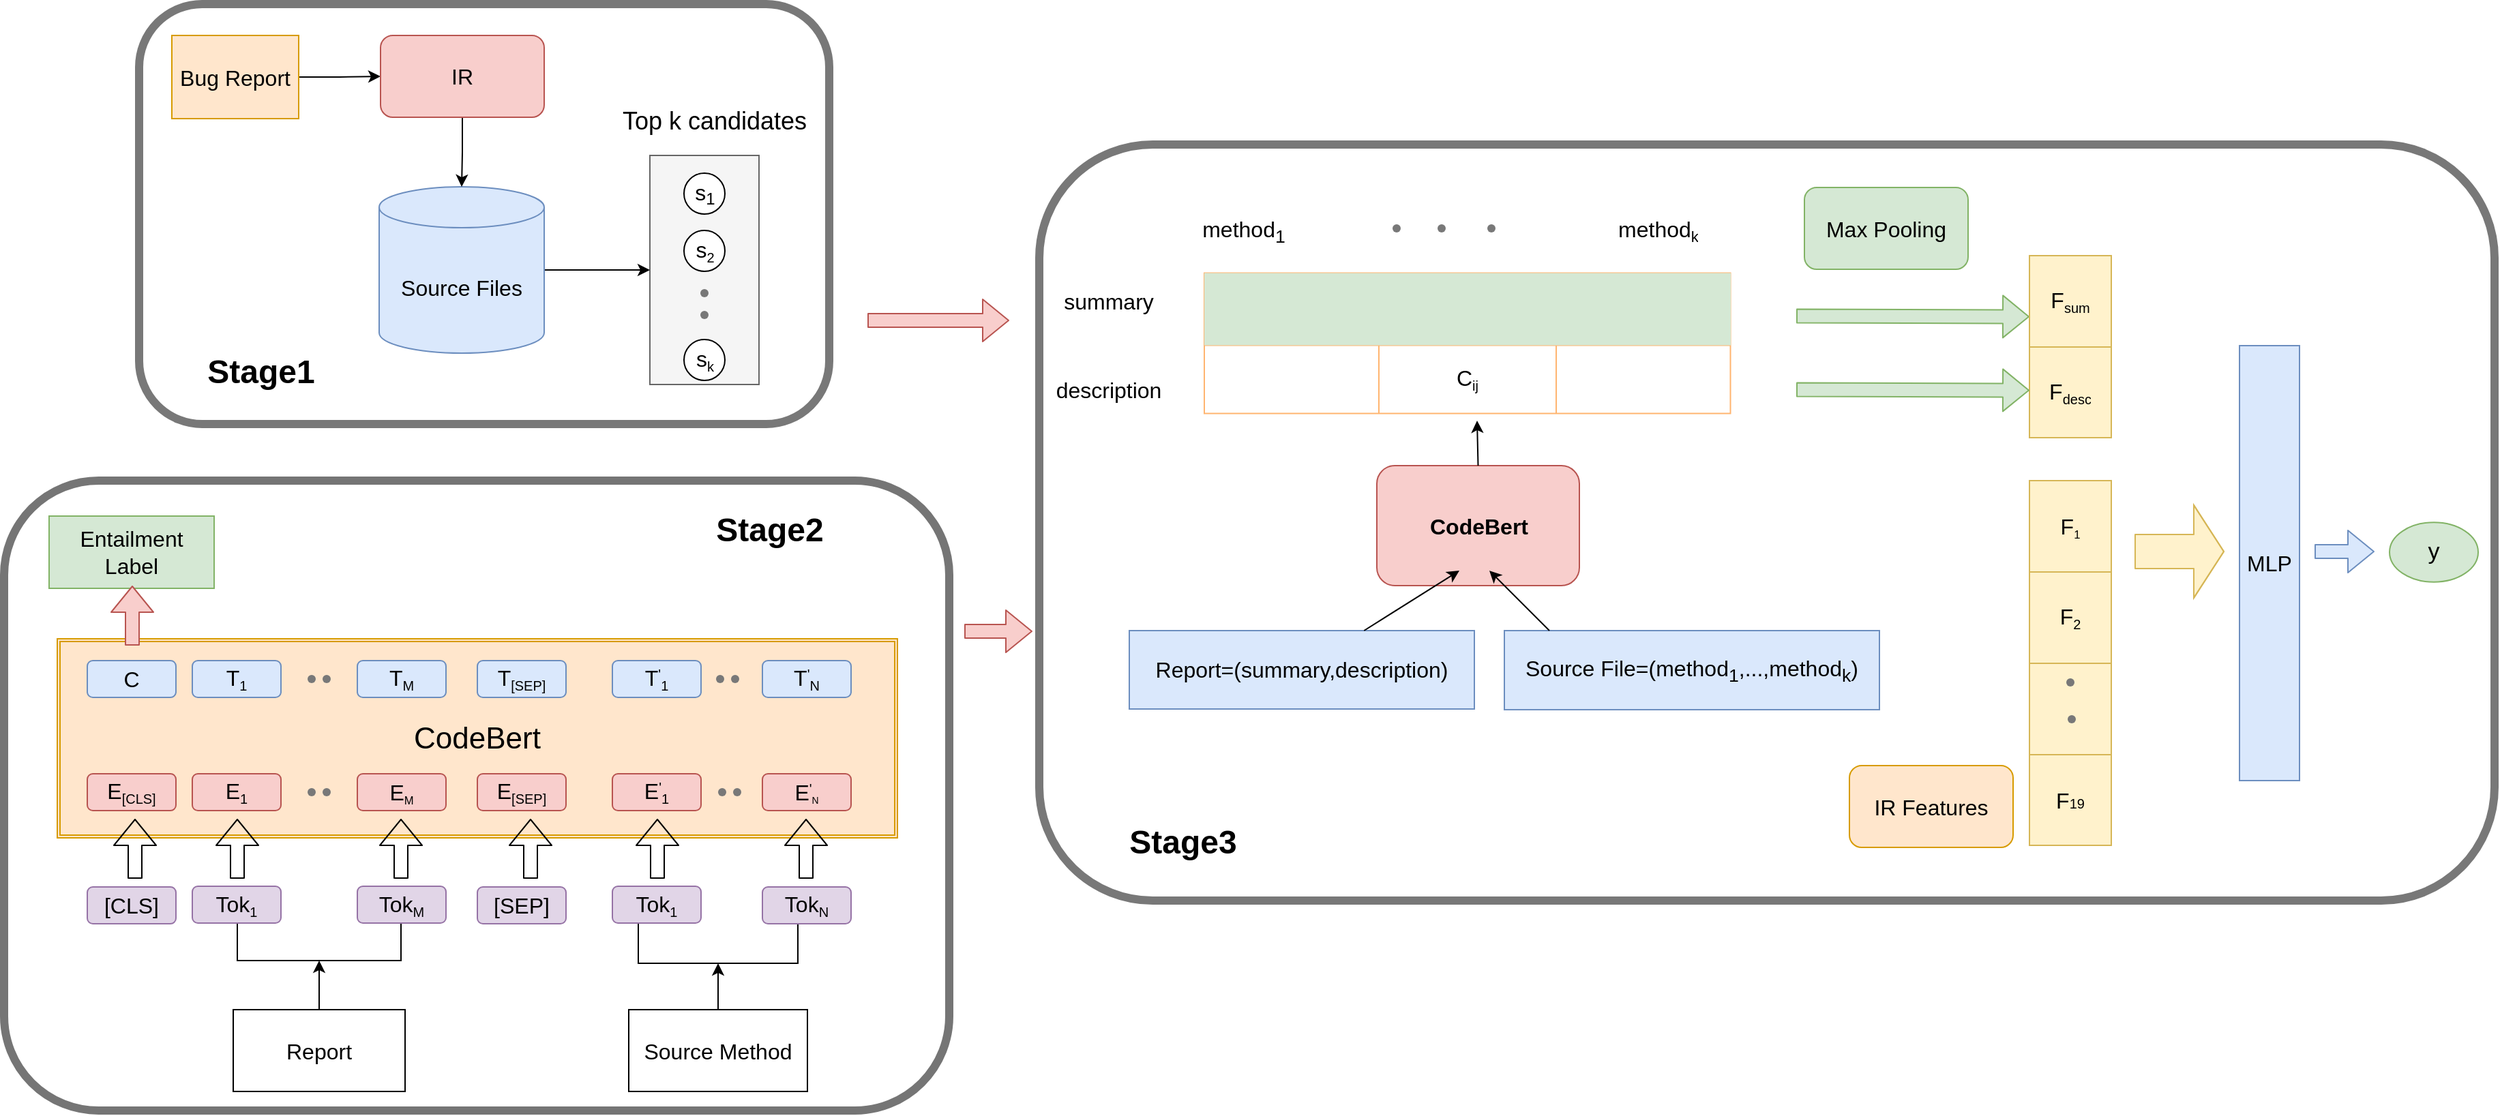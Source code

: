 <mxfile version="14.7.4" type="github">
  <diagram name="Page-1" id="90a13364-a465-7bf4-72fc-28e22215d7a0">
    <mxGraphModel dx="1673" dy="896" grid="1" gridSize="11" guides="1" tooltips="1" connect="1" arrows="1" fold="1" page="1" pageScale="1.5" pageWidth="1169" pageHeight="826" background="none" math="0" shadow="0">
      <root>
        <mxCell id="0" style=";html=1;" />
        <mxCell id="1" style=";html=1;" parent="0" />
        <mxCell id="-iZUTilEa2WBl7ZFIHIT-264" value="" style="rounded=1;whiteSpace=wrap;html=1;comic=0;pointerEvents=1;strokeWidth=6;strokeColor=#787878;" vertex="1" parent="1">
          <mxGeometry x="1221" y="503" width="1067" height="554.5" as="geometry" />
        </mxCell>
        <mxCell id="-iZUTilEa2WBl7ZFIHIT-81" value="" style="rounded=1;whiteSpace=wrap;html=1;strokeWidth=6;strokeColor=#787878;" vertex="1" parent="1">
          <mxGeometry x="561" y="400" width="506" height="308" as="geometry" />
        </mxCell>
        <mxCell id="-iZUTilEa2WBl7ZFIHIT-80" value="" style="rounded=1;whiteSpace=wrap;html=1;strokeWidth=6;strokeColor=#757575;" vertex="1" parent="1">
          <mxGeometry x="462" y="749.5" width="693" height="462" as="geometry" />
        </mxCell>
        <mxCell id="-iZUTilEa2WBl7ZFIHIT-8" value="" style="rounded=0;whiteSpace=wrap;html=1;fillColor=#f5f5f5;strokeColor=#666666;fontColor=#333333;" vertex="1" parent="1">
          <mxGeometry x="935.5" y="511" width="80" height="168" as="geometry" />
        </mxCell>
        <mxCell id="-iZUTilEa2WBl7ZFIHIT-5" value="" style="edgeStyle=orthogonalEdgeStyle;rounded=0;orthogonalLoop=1;jettySize=auto;html=1;" edge="1" parent="1" source="-iZUTilEa2WBl7ZFIHIT-1" target="-iZUTilEa2WBl7ZFIHIT-4">
          <mxGeometry relative="1" as="geometry" />
        </mxCell>
        <mxCell id="-iZUTilEa2WBl7ZFIHIT-1" value="&lt;font style=&quot;font-size: 16px&quot;&gt;Bug Report&lt;/font&gt;" style="rounded=0;whiteSpace=wrap;html=1;fillColor=#ffe6cc;strokeColor=#d79b00;" vertex="1" parent="1">
          <mxGeometry x="585" y="423" width="93" height="61" as="geometry" />
        </mxCell>
        <mxCell id="-iZUTilEa2WBl7ZFIHIT-22" style="edgeStyle=orthogonalEdgeStyle;rounded=0;orthogonalLoop=1;jettySize=auto;html=1;entryX=0;entryY=0.5;entryDx=0;entryDy=0;" edge="1" parent="1" source="-iZUTilEa2WBl7ZFIHIT-3" target="-iZUTilEa2WBl7ZFIHIT-8">
          <mxGeometry relative="1" as="geometry" />
        </mxCell>
        <mxCell id="-iZUTilEa2WBl7ZFIHIT-3" value="&lt;font style=&quot;font-size: 16px&quot;&gt;Source Files&lt;/font&gt;" style="shape=cylinder3;whiteSpace=wrap;html=1;boundedLbl=1;backgroundOutline=1;size=15;fillColor=#dae8fc;strokeColor=#6c8ebf;" vertex="1" parent="1">
          <mxGeometry x="737" y="534" width="121" height="122" as="geometry" />
        </mxCell>
        <mxCell id="-iZUTilEa2WBl7ZFIHIT-6" value="" style="edgeStyle=orthogonalEdgeStyle;rounded=0;orthogonalLoop=1;jettySize=auto;html=1;exitX=0.5;exitY=1;exitDx=0;exitDy=0;" edge="1" parent="1" source="-iZUTilEa2WBl7ZFIHIT-4" target="-iZUTilEa2WBl7ZFIHIT-3">
          <mxGeometry relative="1" as="geometry">
            <mxPoint x="798" y="510" as="sourcePoint" />
          </mxGeometry>
        </mxCell>
        <mxCell id="-iZUTilEa2WBl7ZFIHIT-4" value="&lt;font style=&quot;font-size: 16px&quot;&gt;IR&lt;/font&gt;" style="rounded=1;whiteSpace=wrap;html=1;fillColor=#f8cecc;strokeColor=#b85450;" vertex="1" parent="1">
          <mxGeometry x="738" y="423" width="120" height="60" as="geometry" />
        </mxCell>
        <mxCell id="-iZUTilEa2WBl7ZFIHIT-9" value="&lt;font style=&quot;font-size: 16px&quot;&gt;s&lt;/font&gt;&lt;sub&gt;&lt;font style=&quot;font-size: 12px&quot;&gt;1&lt;/font&gt;&lt;/sub&gt;" style="ellipse;whiteSpace=wrap;html=1;aspect=fixed;" vertex="1" parent="1">
          <mxGeometry x="960.5" y="524" width="30" height="30" as="geometry" />
        </mxCell>
        <mxCell id="-iZUTilEa2WBl7ZFIHIT-25" value="Stage1" style="text;strokeColor=none;fillColor=none;html=1;fontSize=24;fontStyle=1;verticalAlign=middle;align=center;" vertex="1" parent="1">
          <mxGeometry x="600" y="650" width="100" height="40" as="geometry" />
        </mxCell>
        <UserObject label="&lt;font style=&quot;font-size: 18px&quot;&gt;Top k candidates cases&lt;/font&gt;" placeholders="1" name="Variable" id="-iZUTilEa2WBl7ZFIHIT-27">
          <mxCell style="text;html=1;strokeColor=none;fillColor=none;align=center;verticalAlign=middle;whiteSpace=wrap;overflow=hidden;" vertex="1" parent="1">
            <mxGeometry x="913" y="473" width="140" height="30" as="geometry" />
          </mxCell>
        </UserObject>
        <mxCell id="-iZUTilEa2WBl7ZFIHIT-32" value="" style="edgeStyle=orthogonalEdgeStyle;rounded=0;orthogonalLoop=1;jettySize=auto;html=1;" edge="1" parent="1" source="-iZUTilEa2WBl7ZFIHIT-28" target="-iZUTilEa2WBl7ZFIHIT-30">
          <mxGeometry relative="1" as="geometry" />
        </mxCell>
        <mxCell id="-iZUTilEa2WBl7ZFIHIT-28" value="&lt;font style=&quot;font-size: 16px&quot;&gt;Report&lt;/font&gt;" style="rounded=0;whiteSpace=wrap;html=1;" vertex="1" parent="1">
          <mxGeometry x="630" y="1137.5" width="126" height="60" as="geometry" />
        </mxCell>
        <mxCell id="-iZUTilEa2WBl7ZFIHIT-33" value="" style="edgeStyle=orthogonalEdgeStyle;rounded=0;orthogonalLoop=1;jettySize=auto;html=1;" edge="1" parent="1" source="-iZUTilEa2WBl7ZFIHIT-29" target="-iZUTilEa2WBl7ZFIHIT-31">
          <mxGeometry relative="1" as="geometry" />
        </mxCell>
        <mxCell id="-iZUTilEa2WBl7ZFIHIT-29" value="&lt;font style=&quot;font-size: 16px&quot;&gt;Source Method&lt;/font&gt;" style="rounded=0;whiteSpace=wrap;html=1;" vertex="1" parent="1">
          <mxGeometry x="920" y="1137.5" width="131" height="60" as="geometry" />
        </mxCell>
        <mxCell id="-iZUTilEa2WBl7ZFIHIT-30" value="" style="shape=partialRectangle;whiteSpace=wrap;html=1;bottom=1;right=1;left=1;top=0;fillColor=none;routingCenterX=-0.5;" vertex="1" parent="1">
          <mxGeometry x="633" y="1074.5" width="120" height="27" as="geometry" />
        </mxCell>
        <mxCell id="-iZUTilEa2WBl7ZFIHIT-31" value="" style="shape=partialRectangle;whiteSpace=wrap;html=1;bottom=1;right=1;left=1;top=0;fillColor=none;routingCenterX=-0.5;" vertex="1" parent="1">
          <mxGeometry x="927" y="1074.5" width="117" height="29" as="geometry" />
        </mxCell>
        <mxCell id="-iZUTilEa2WBl7ZFIHIT-35" value="&lt;font style=&quot;font-size: 16px&quot;&gt;Tok&lt;/font&gt;&lt;sub&gt;1&lt;/sub&gt;" style="rounded=1;whiteSpace=wrap;html=1;fillColor=#e1d5e7;strokeColor=#9673a6;" vertex="1" parent="1">
          <mxGeometry x="600" y="1047" width="65" height="27" as="geometry" />
        </mxCell>
        <mxCell id="-iZUTilEa2WBl7ZFIHIT-37" value="&lt;font style=&quot;font-size: 16px&quot;&gt;Tok&lt;/font&gt;&lt;sub&gt;M&lt;/sub&gt;" style="rounded=1;whiteSpace=wrap;html=1;fillColor=#e1d5e7;strokeColor=#9673a6;" vertex="1" parent="1">
          <mxGeometry x="721" y="1047" width="65" height="27" as="geometry" />
        </mxCell>
        <mxCell id="-iZUTilEa2WBl7ZFIHIT-38" value="&lt;font style=&quot;font-size: 16px&quot;&gt;Tok&lt;/font&gt;&lt;sub&gt;1&lt;/sub&gt;" style="rounded=1;whiteSpace=wrap;html=1;fillColor=#e1d5e7;strokeColor=#9673a6;" vertex="1" parent="1">
          <mxGeometry x="908" y="1047" width="65" height="27" as="geometry" />
        </mxCell>
        <mxCell id="-iZUTilEa2WBl7ZFIHIT-39" value="&lt;font style=&quot;font-size: 16px&quot;&gt;Tok&lt;/font&gt;&lt;sub&gt;N&lt;/sub&gt;" style="rounded=1;whiteSpace=wrap;html=1;fillColor=#e1d5e7;strokeColor=#9673a6;" vertex="1" parent="1">
          <mxGeometry x="1018" y="1047.5" width="65" height="27" as="geometry" />
        </mxCell>
        <mxCell id="-iZUTilEa2WBl7ZFIHIT-41" value="&lt;font style=&quot;font-size: 16px&quot;&gt;[SEP]&lt;/font&gt;" style="rounded=1;whiteSpace=wrap;html=1;fillColor=#e1d5e7;strokeColor=#9673a6;" vertex="1" parent="1">
          <mxGeometry x="809" y="1047.5" width="65" height="27" as="geometry" />
        </mxCell>
        <mxCell id="-iZUTilEa2WBl7ZFIHIT-42" value="&lt;font style=&quot;font-size: 16px&quot;&gt;[CLS]&lt;/font&gt;" style="rounded=1;whiteSpace=wrap;html=1;fillColor=#e1d5e7;strokeColor=#9673a6;" vertex="1" parent="1">
          <mxGeometry x="523" y="1047.5" width="65" height="27" as="geometry" />
        </mxCell>
        <mxCell id="-iZUTilEa2WBl7ZFIHIT-43" value="&lt;font style=&quot;font-size: 22px&quot;&gt;CodeBert&lt;/font&gt;" style="shape=ext;double=1;rounded=0;whiteSpace=wrap;html=1;fillColor=#ffe6cc;strokeColor=#d79b00;" vertex="1" parent="1">
          <mxGeometry x="501" y="865.5" width="616" height="146" as="geometry" />
        </mxCell>
        <mxCell id="-iZUTilEa2WBl7ZFIHIT-44" value="&lt;font style=&quot;font-size: 16px&quot;&gt;E&lt;/font&gt;&lt;sub&gt;[CLS]&lt;/sub&gt;" style="rounded=1;whiteSpace=wrap;html=1;fillColor=#f8cecc;strokeColor=#b85450;strokeWidth=1;perimeterSpacing=4;" vertex="1" parent="1">
          <mxGeometry x="523" y="964.5" width="65" height="27" as="geometry" />
        </mxCell>
        <mxCell id="-iZUTilEa2WBl7ZFIHIT-45" value="&lt;font style=&quot;font-size: 16px&quot;&gt;E&lt;/font&gt;&lt;sub&gt;1&lt;/sub&gt;" style="rounded=1;whiteSpace=wrap;html=1;fillColor=#f8cecc;strokeColor=#b85450;strokeWidth=1;perimeterSpacing=4;" vertex="1" parent="1">
          <mxGeometry x="600" y="964.5" width="65" height="27" as="geometry" />
        </mxCell>
        <mxCell id="-iZUTilEa2WBl7ZFIHIT-47" value="&lt;font style=&quot;font-size: 16px&quot;&gt;E&lt;/font&gt;&lt;sub&gt;[SEP]&lt;/sub&gt;" style="rounded=1;whiteSpace=wrap;html=1;fillColor=#f8cecc;strokeColor=#b85450;strokeWidth=1;perimeterSpacing=4;" vertex="1" parent="1">
          <mxGeometry x="809" y="964.5" width="65" height="27" as="geometry" />
        </mxCell>
        <mxCell id="-iZUTilEa2WBl7ZFIHIT-50" value="&lt;font style=&quot;font-size: 16px&quot;&gt;E&lt;/font&gt;&lt;span style=&quot;font-size: 10px&quot;&gt;&lt;sub&gt;M&lt;/sub&gt;&lt;/span&gt;" style="rounded=1;whiteSpace=wrap;html=1;fillColor=#f8cecc;strokeColor=#b85450;strokeWidth=1;perimeterSpacing=4;" vertex="1" parent="1">
          <mxGeometry x="721" y="964.5" width="65" height="27" as="geometry" />
        </mxCell>
        <mxCell id="-iZUTilEa2WBl7ZFIHIT-51" value="&lt;font style=&quot;font-size: 16px&quot;&gt;E&lt;/font&gt;&lt;sup&gt;&#39;&lt;/sup&gt;&lt;sub&gt;1&lt;/sub&gt;" style="rounded=1;whiteSpace=wrap;html=1;fillColor=#f8cecc;strokeColor=#b85450;strokeWidth=1;perimeterSpacing=4;" vertex="1" parent="1">
          <mxGeometry x="908" y="964.5" width="65" height="27" as="geometry" />
        </mxCell>
        <mxCell id="-iZUTilEa2WBl7ZFIHIT-52" value="&lt;font style=&quot;font-size: 16px&quot;&gt;E&lt;/font&gt;&lt;sup&gt;&#39;&lt;/sup&gt;&lt;span style=&quot;font-size: 8.333px&quot;&gt;&lt;sub&gt;N&lt;/sub&gt;&lt;/span&gt;" style="rounded=1;whiteSpace=wrap;html=1;fillColor=#f8cecc;strokeColor=#b85450;strokeWidth=1;perimeterSpacing=4;" vertex="1" parent="1">
          <mxGeometry x="1018" y="964.5" width="65" height="27" as="geometry" />
        </mxCell>
        <mxCell id="-iZUTilEa2WBl7ZFIHIT-53" value="&lt;font style=&quot;font-size: 16px&quot;&gt;C&lt;/font&gt;" style="rounded=1;whiteSpace=wrap;html=1;fillColor=#dae8fc;strokeColor=#6c8ebf;" vertex="1" parent="1">
          <mxGeometry x="523" y="881.5" width="65" height="27" as="geometry" />
        </mxCell>
        <mxCell id="-iZUTilEa2WBl7ZFIHIT-54" value="&lt;font style=&quot;font-size: 16px&quot;&gt;T&lt;/font&gt;&lt;sub style=&quot;font-size: 10px&quot;&gt;1&lt;/sub&gt;" style="rounded=1;whiteSpace=wrap;html=1;fillColor=#dae8fc;strokeColor=#6c8ebf;" vertex="1" parent="1">
          <mxGeometry x="600" y="881.5" width="65" height="27" as="geometry" />
        </mxCell>
        <mxCell id="-iZUTilEa2WBl7ZFIHIT-55" value="&lt;font style=&quot;font-size: 16px&quot;&gt;T&lt;/font&gt;&lt;sub&gt;&lt;font style=&quot;font-size: 10px&quot;&gt;[SEP]&lt;/font&gt;&lt;/sub&gt;" style="rounded=1;whiteSpace=wrap;html=1;fillColor=#dae8fc;strokeColor=#6c8ebf;" vertex="1" parent="1">
          <mxGeometry x="809" y="881.5" width="65" height="27" as="geometry" />
        </mxCell>
        <mxCell id="-iZUTilEa2WBl7ZFIHIT-56" value="&lt;font style=&quot;font-size: 16px&quot;&gt;T&lt;/font&gt;&lt;sub style=&quot;font-size: 10px&quot;&gt;M&lt;/sub&gt;" style="rounded=1;whiteSpace=wrap;html=1;fillColor=#dae8fc;strokeColor=#6c8ebf;" vertex="1" parent="1">
          <mxGeometry x="721" y="881.5" width="65" height="27" as="geometry" />
        </mxCell>
        <mxCell id="-iZUTilEa2WBl7ZFIHIT-57" value="&lt;font style=&quot;font-size: 16px&quot;&gt;T&lt;/font&gt;&lt;sup style=&quot;font-size: 10px&quot;&gt;&#39;&lt;/sup&gt;&lt;sub style=&quot;font-size: 10px&quot;&gt;1&lt;/sub&gt;" style="rounded=1;whiteSpace=wrap;html=1;fillColor=#dae8fc;strokeColor=#6c8ebf;" vertex="1" parent="1">
          <mxGeometry x="908" y="881.5" width="65" height="27" as="geometry" />
        </mxCell>
        <mxCell id="-iZUTilEa2WBl7ZFIHIT-58" value="&lt;font style=&quot;font-size: 16px&quot;&gt;T&lt;/font&gt;&lt;sup&gt;&#39;&lt;/sup&gt;&lt;sub&gt;N&lt;/sub&gt;" style="rounded=1;whiteSpace=wrap;html=1;fillColor=#dae8fc;strokeColor=#6c8ebf;" vertex="1" parent="1">
          <mxGeometry x="1018" y="881.5" width="65" height="27" as="geometry" />
        </mxCell>
        <mxCell id="-iZUTilEa2WBl7ZFIHIT-59" value="&lt;font style=&quot;font-size: 16px&quot;&gt;Entailment Label&lt;/font&gt;" style="rounded=0;whiteSpace=wrap;html=1;fillColor=#d5e8d4;strokeColor=#82b366;" vertex="1" parent="1">
          <mxGeometry x="495" y="775.5" width="121" height="53" as="geometry" />
        </mxCell>
        <mxCell id="-iZUTilEa2WBl7ZFIHIT-60" value="" style="shape=flexArrow;endArrow=classic;html=1;fillColor=#f8cecc;strokeColor=#b85450;" edge="1" parent="1">
          <mxGeometry width="50" height="50" relative="1" as="geometry">
            <mxPoint x="556" y="870.5" as="sourcePoint" />
            <mxPoint x="556" y="826.5" as="targetPoint" />
          </mxGeometry>
        </mxCell>
        <mxCell id="-iZUTilEa2WBl7ZFIHIT-61" value="" style="shape=flexArrow;endArrow=classic;html=1;" edge="1" parent="1">
          <mxGeometry width="50" height="50" relative="1" as="geometry">
            <mxPoint x="558" y="1041.5" as="sourcePoint" />
            <mxPoint x="558" y="997.5" as="targetPoint" />
          </mxGeometry>
        </mxCell>
        <mxCell id="-iZUTilEa2WBl7ZFIHIT-62" value="" style="shape=flexArrow;endArrow=classic;html=1;" edge="1" parent="1">
          <mxGeometry width="50" height="50" relative="1" as="geometry">
            <mxPoint x="633" y="1041.5" as="sourcePoint" />
            <mxPoint x="633" y="997.5" as="targetPoint" />
          </mxGeometry>
        </mxCell>
        <mxCell id="-iZUTilEa2WBl7ZFIHIT-63" value="" style="shape=flexArrow;endArrow=classic;html=1;" edge="1" parent="1">
          <mxGeometry width="50" height="50" relative="1" as="geometry">
            <mxPoint x="753" y="1041.5" as="sourcePoint" />
            <mxPoint x="753" y="997.5" as="targetPoint" />
          </mxGeometry>
        </mxCell>
        <mxCell id="-iZUTilEa2WBl7ZFIHIT-65" value="" style="shape=flexArrow;endArrow=classic;html=1;" edge="1" parent="1">
          <mxGeometry width="50" height="50" relative="1" as="geometry">
            <mxPoint x="848" y="1041.5" as="sourcePoint" />
            <mxPoint x="848" y="997.5" as="targetPoint" />
          </mxGeometry>
        </mxCell>
        <mxCell id="-iZUTilEa2WBl7ZFIHIT-66" value="" style="shape=flexArrow;endArrow=classic;html=1;" edge="1" parent="1">
          <mxGeometry width="50" height="50" relative="1" as="geometry">
            <mxPoint x="941" y="1041.5" as="sourcePoint" />
            <mxPoint x="941" y="997.5" as="targetPoint" />
          </mxGeometry>
        </mxCell>
        <mxCell id="-iZUTilEa2WBl7ZFIHIT-67" value="" style="shape=flexArrow;endArrow=classic;html=1;" edge="1" parent="1">
          <mxGeometry width="50" height="50" relative="1" as="geometry">
            <mxPoint x="1050" y="1041.5" as="sourcePoint" />
            <mxPoint x="1050" y="997.5" as="targetPoint" />
          </mxGeometry>
        </mxCell>
        <mxCell id="-iZUTilEa2WBl7ZFIHIT-69" value="Stage2" style="text;strokeColor=none;fillColor=none;html=1;fontSize=24;fontStyle=1;verticalAlign=middle;align=center;" vertex="1" parent="1">
          <mxGeometry x="973" y="765.5" width="100" height="40" as="geometry" />
        </mxCell>
        <mxCell id="-iZUTilEa2WBl7ZFIHIT-71" value="" style="shape=waypoint;sketch=0;size=6;pointerEvents=1;points=[];fillColor=none;resizable=0;rotatable=0;perimeter=centerPerimeter;snapToPoint=1;strokeWidth=1;strokeColor=#787878;" vertex="1" parent="1">
          <mxGeometry x="955.5" y="592" width="40" height="40" as="geometry" />
        </mxCell>
        <mxCell id="-iZUTilEa2WBl7ZFIHIT-82" value="&lt;span style=&quot;font-size: 16px&quot;&gt;s&lt;/span&gt;&lt;font style=&quot;font-size: 12px&quot;&gt;&lt;sub&gt;2&lt;/sub&gt;&lt;/font&gt;" style="ellipse;whiteSpace=wrap;html=1;aspect=fixed;" vertex="1" parent="1">
          <mxGeometry x="960.5" y="566" width="30" height="30" as="geometry" />
        </mxCell>
        <mxCell id="-iZUTilEa2WBl7ZFIHIT-83" value="&lt;font style=&quot;font-size: 16px&quot;&gt;s&lt;/font&gt;&lt;font style=&quot;font-size: 12px&quot;&gt;&lt;sub&gt;k&lt;/sub&gt;&lt;/font&gt;" style="ellipse;whiteSpace=wrap;html=1;aspect=fixed;" vertex="1" parent="1">
          <mxGeometry x="960.5" y="646" width="30" height="30" as="geometry" />
        </mxCell>
        <mxCell id="-iZUTilEa2WBl7ZFIHIT-84" value="" style="shape=waypoint;sketch=0;size=6;pointerEvents=1;points=[];fillColor=none;resizable=0;rotatable=0;perimeter=centerPerimeter;snapToPoint=1;strokeWidth=1;strokeColor=#787878;" vertex="1" parent="1">
          <mxGeometry x="955.5" y="608" width="40" height="40" as="geometry" />
        </mxCell>
        <mxCell id="-iZUTilEa2WBl7ZFIHIT-85" value="" style="shape=waypoint;sketch=0;size=6;pointerEvents=1;points=[];fillColor=none;resizable=0;rotatable=0;perimeter=centerPerimeter;snapToPoint=1;strokeWidth=1;strokeColor=#787878;" vertex="1" parent="1">
          <mxGeometry x="967" y="875" width="40" height="40" as="geometry" />
        </mxCell>
        <mxCell id="-iZUTilEa2WBl7ZFIHIT-86" value="" style="shape=waypoint;sketch=0;size=6;pointerEvents=1;points=[];fillColor=none;resizable=0;rotatable=0;perimeter=centerPerimeter;snapToPoint=1;strokeWidth=1;strokeColor=#787878;" vertex="1" parent="1">
          <mxGeometry x="978" y="875" width="40" height="40" as="geometry" />
        </mxCell>
        <mxCell id="-iZUTilEa2WBl7ZFIHIT-87" value="" style="shape=waypoint;sketch=0;size=6;pointerEvents=1;points=[];fillColor=none;resizable=0;rotatable=0;perimeter=centerPerimeter;snapToPoint=1;strokeWidth=1;strokeColor=#787878;" vertex="1" parent="1">
          <mxGeometry x="968.5" y="958" width="40" height="40" as="geometry" />
        </mxCell>
        <mxCell id="-iZUTilEa2WBl7ZFIHIT-88" value="" style="shape=waypoint;sketch=0;size=6;pointerEvents=1;points=[];fillColor=none;resizable=0;rotatable=0;perimeter=centerPerimeter;snapToPoint=1;strokeWidth=1;strokeColor=#787878;" vertex="1" parent="1">
          <mxGeometry x="979.5" y="958" width="40" height="40" as="geometry" />
        </mxCell>
        <mxCell id="-iZUTilEa2WBl7ZFIHIT-89" value="" style="shape=waypoint;sketch=0;size=6;pointerEvents=1;points=[];fillColor=none;resizable=0;rotatable=0;perimeter=centerPerimeter;snapToPoint=1;strokeWidth=1;strokeColor=#787878;" vertex="1" parent="1">
          <mxGeometry x="667.5" y="958" width="40" height="40" as="geometry" />
        </mxCell>
        <mxCell id="-iZUTilEa2WBl7ZFIHIT-90" value="" style="shape=waypoint;sketch=0;size=6;pointerEvents=1;points=[];fillColor=none;resizable=0;rotatable=0;perimeter=centerPerimeter;snapToPoint=1;strokeWidth=1;strokeColor=#787878;" vertex="1" parent="1">
          <mxGeometry x="678.5" y="958" width="40" height="40" as="geometry" />
        </mxCell>
        <mxCell id="-iZUTilEa2WBl7ZFIHIT-91" value="" style="shape=waypoint;sketch=0;size=6;pointerEvents=1;points=[];fillColor=none;resizable=0;rotatable=0;perimeter=centerPerimeter;snapToPoint=1;strokeWidth=1;strokeColor=#787878;" vertex="1" parent="1">
          <mxGeometry x="667.5" y="875" width="40" height="40" as="geometry" />
        </mxCell>
        <mxCell id="-iZUTilEa2WBl7ZFIHIT-92" value="" style="shape=waypoint;sketch=0;size=6;pointerEvents=1;points=[];fillColor=none;resizable=0;rotatable=0;perimeter=centerPerimeter;snapToPoint=1;strokeWidth=1;strokeColor=#787878;" vertex="1" parent="1">
          <mxGeometry x="678.5" y="875" width="40" height="40" as="geometry" />
        </mxCell>
        <UserObject label="&lt;font style=&quot;font-size: 16px&quot;&gt;Report=(summary,description)&lt;/font&gt;" placeholders="1" name="Variable" id="-iZUTilEa2WBl7ZFIHIT-94">
          <mxCell style="text;html=1;strokeColor=#6c8ebf;fillColor=#dae8fc;align=center;verticalAlign=middle;whiteSpace=wrap;overflow=hidden;" vertex="1" parent="1">
            <mxGeometry x="1287" y="859.5" width="253" height="57.5" as="geometry" />
          </mxCell>
        </UserObject>
        <UserObject label="&lt;font style=&quot;font-size: 16px&quot;&gt;Source File=(method&lt;sub&gt;1&lt;/sub&gt;,...,method&lt;sub&gt;k&lt;/sub&gt;)&lt;/font&gt;" placeholders="1" name="Variable" id="-iZUTilEa2WBl7ZFIHIT-95">
          <mxCell style="text;html=1;strokeColor=#6c8ebf;fillColor=#dae8fc;align=center;verticalAlign=middle;whiteSpace=wrap;overflow=hidden;" vertex="1" parent="1">
            <mxGeometry x="1562" y="859.5" width="275" height="58" as="geometry" />
          </mxCell>
        </UserObject>
        <UserObject label="&lt;font style=&quot;font-size: 16px&quot;&gt;summary&lt;/font&gt;" placeholders="1" name="Variable" id="-iZUTilEa2WBl7ZFIHIT-126">
          <mxCell style="text;html=1;strokeColor=none;fillColor=none;align=center;verticalAlign=middle;whiteSpace=wrap;overflow=hidden;" vertex="1" parent="1">
            <mxGeometry x="1232" y="606.25" width="80" height="23.5" as="geometry" />
          </mxCell>
        </UserObject>
        <UserObject label="&lt;font style=&quot;font-size: 16px&quot;&gt;description&lt;/font&gt;" placeholders="1" name="Variable" id="-iZUTilEa2WBl7ZFIHIT-127">
          <mxCell style="text;html=1;strokeColor=none;fillColor=none;align=center;verticalAlign=middle;whiteSpace=wrap;overflow=hidden;" vertex="1" parent="1">
            <mxGeometry x="1232" y="666.25" width="80" height="34" as="geometry" />
          </mxCell>
        </UserObject>
        <UserObject label="&lt;font style=&quot;font-size: 16px&quot;&gt;method&lt;sub&gt;1&lt;/sub&gt;&lt;/font&gt;" placeholders="1" name="Variable" id="-iZUTilEa2WBl7ZFIHIT-128">
          <mxCell style="text;html=1;strokeColor=none;fillColor=none;align=center;verticalAlign=middle;whiteSpace=wrap;overflow=hidden;" vertex="1" parent="1">
            <mxGeometry x="1331" y="552.75" width="80" height="23.5" as="geometry" />
          </mxCell>
        </UserObject>
        <UserObject label="&lt;font style=&quot;font-size: 16px&quot;&gt;method&lt;/font&gt;&lt;font style=&quot;font-size: 13.333px&quot;&gt;&lt;sub&gt;k&lt;/sub&gt;&lt;/font&gt;" placeholders="1" name="Variable" id="-iZUTilEa2WBl7ZFIHIT-129">
          <mxCell style="text;html=1;strokeColor=none;fillColor=none;align=center;verticalAlign=middle;whiteSpace=wrap;overflow=hidden;" vertex="1" parent="1">
            <mxGeometry x="1634.5" y="552.75" width="80" height="23.5" as="geometry" />
          </mxCell>
        </UserObject>
        <mxCell id="-iZUTilEa2WBl7ZFIHIT-130" value="" style="shape=waypoint;sketch=0;size=6;pointerEvents=1;points=[];fillColor=none;resizable=0;rotatable=0;perimeter=centerPerimeter;snapToPoint=1;strokeWidth=1;strokeColor=#787878;" vertex="1" parent="1">
          <mxGeometry x="1496" y="544.5" width="40" height="40" as="geometry" />
        </mxCell>
        <mxCell id="-iZUTilEa2WBl7ZFIHIT-131" value="" style="shape=waypoint;sketch=0;size=6;pointerEvents=1;points=[];fillColor=none;resizable=0;rotatable=0;perimeter=centerPerimeter;snapToPoint=1;strokeWidth=1;strokeColor=#787878;" vertex="1" parent="1">
          <mxGeometry x="1532.5" y="544.5" width="40" height="40" as="geometry" />
        </mxCell>
        <mxCell id="-iZUTilEa2WBl7ZFIHIT-132" value="" style="shape=waypoint;sketch=0;size=6;pointerEvents=1;points=[];fillColor=none;resizable=0;rotatable=0;perimeter=centerPerimeter;snapToPoint=1;strokeWidth=1;strokeColor=#787878;" vertex="1" parent="1">
          <mxGeometry x="1463" y="544.5" width="40" height="40" as="geometry" />
        </mxCell>
        <mxCell id="-iZUTilEa2WBl7ZFIHIT-133" value="&lt;font style=&quot;font-size: 16px&quot;&gt;&lt;b&gt;CodeBert&lt;/b&gt;&lt;/font&gt;" style="rounded=1;whiteSpace=wrap;html=1;strokeColor=#b85450;strokeWidth=1;fillColor=#f8cecc;" vertex="1" parent="1">
          <mxGeometry x="1468.5" y="738.5" width="148.5" height="88" as="geometry" />
        </mxCell>
        <mxCell id="-iZUTilEa2WBl7ZFIHIT-135" value="" style="endArrow=classic;html=1;" edge="1" parent="1">
          <mxGeometry width="50" height="50" relative="1" as="geometry">
            <mxPoint x="1595" y="859.5" as="sourcePoint" />
            <mxPoint x="1551" y="815.5" as="targetPoint" />
          </mxGeometry>
        </mxCell>
        <mxCell id="-iZUTilEa2WBl7ZFIHIT-136" value="&lt;font style=&quot;font-size: 16px&quot;&gt;Max Pooling&lt;/font&gt;" style="rounded=1;whiteSpace=wrap;html=1;strokeColor=#82b366;strokeWidth=1;fillColor=#d5e8d4;" vertex="1" parent="1">
          <mxGeometry x="1782" y="534.5" width="120" height="60" as="geometry" />
        </mxCell>
        <mxCell id="-iZUTilEa2WBl7ZFIHIT-137" value="" style="shape=flexArrow;endArrow=classic;html=1;fillColor=#d5e8d4;strokeColor=#82b366;" edge="1" parent="1">
          <mxGeometry width="50" height="50" relative="1" as="geometry">
            <mxPoint x="1776" y="628.75" as="sourcePoint" />
            <mxPoint x="1947" y="629.25" as="targetPoint" />
          </mxGeometry>
        </mxCell>
        <mxCell id="-iZUTilEa2WBl7ZFIHIT-138" value="" style="endArrow=classic;html=1;exitX=0.5;exitY=0;exitDx=0;exitDy=0;" edge="1" parent="1" source="-iZUTilEa2WBl7ZFIHIT-133">
          <mxGeometry width="50" height="50" relative="1" as="geometry">
            <mxPoint x="1408" y="755.5" as="sourcePoint" />
            <mxPoint x="1542" y="705.5" as="targetPoint" />
          </mxGeometry>
        </mxCell>
        <mxCell id="-iZUTilEa2WBl7ZFIHIT-167" value="" style="shape=table;html=1;whiteSpace=wrap;startSize=0;container=1;collapsible=0;childLayout=tableLayout;strokeColor=#d6b656;strokeWidth=1;resizeWidth=0;resizeHeight=1;treeFolding=0;treeMoving=0;resizable=0;rotatable=0;fillColor=#fff2cc;" vertex="1" parent="1">
          <mxGeometry x="1947" y="584.5" width="60" height="133.5" as="geometry" />
        </mxCell>
        <mxCell id="-iZUTilEa2WBl7ZFIHIT-204" style="shape=partialRectangle;html=1;whiteSpace=wrap;collapsible=0;dropTarget=0;pointerEvents=0;fillColor=none;top=0;left=0;bottom=0;right=0;points=[[0,0.5],[1,0.5]];portConstraint=eastwest;" vertex="1" parent="-iZUTilEa2WBl7ZFIHIT-167">
          <mxGeometry width="60" height="67" as="geometry" />
        </mxCell>
        <mxCell id="-iZUTilEa2WBl7ZFIHIT-205" value="&lt;font style=&quot;font-size: 16px&quot;&gt;F&lt;/font&gt;&lt;sub&gt;sum&lt;/sub&gt;" style="shape=partialRectangle;html=1;whiteSpace=wrap;connectable=0;fillColor=none;top=0;left=0;bottom=0;right=0;overflow=hidden;flipV=0;" vertex="1" parent="-iZUTilEa2WBl7ZFIHIT-204">
          <mxGeometry width="60" height="67" as="geometry" />
        </mxCell>
        <mxCell id="-iZUTilEa2WBl7ZFIHIT-231" style="shape=partialRectangle;html=1;whiteSpace=wrap;collapsible=0;dropTarget=0;pointerEvents=0;fillColor=none;top=0;left=0;bottom=0;right=0;points=[[0,0.5],[1,0.5]];portConstraint=eastwest;" vertex="1" parent="-iZUTilEa2WBl7ZFIHIT-167">
          <mxGeometry y="67" width="60" height="67" as="geometry" />
        </mxCell>
        <mxCell id="-iZUTilEa2WBl7ZFIHIT-232" value="&lt;font style=&quot;font-size: 16px&quot;&gt;F&lt;/font&gt;&lt;font style=&quot;font-size: 12px&quot;&gt;&lt;sub&gt;desc&lt;/sub&gt;&lt;/font&gt;" style="shape=partialRectangle;html=1;whiteSpace=wrap;connectable=0;fillColor=none;top=0;left=0;bottom=0;right=0;overflow=hidden;flipV=0;" vertex="1" parent="-iZUTilEa2WBl7ZFIHIT-231">
          <mxGeometry width="60" height="67" as="geometry" />
        </mxCell>
        <mxCell id="-iZUTilEa2WBl7ZFIHIT-234" value="" style="shape=table;html=1;whiteSpace=wrap;startSize=0;container=1;collapsible=0;childLayout=tableLayout;strokeColor=#d6b656;strokeWidth=1;resizeWidth=0;resizeHeight=1;treeFolding=0;treeMoving=0;resizable=0;rotatable=0;fillColor=#fff2cc;" vertex="1" parent="1">
          <mxGeometry x="1947" y="749.5" width="60" height="267.5" as="geometry" />
        </mxCell>
        <mxCell id="-iZUTilEa2WBl7ZFIHIT-249" style="shape=partialRectangle;html=1;whiteSpace=wrap;collapsible=0;dropTarget=0;pointerEvents=0;fillColor=none;top=0;left=0;bottom=0;right=0;points=[[0,0.5],[1,0.5]];portConstraint=eastwest;" vertex="1" parent="-iZUTilEa2WBl7ZFIHIT-234">
          <mxGeometry width="60" height="67" as="geometry" />
        </mxCell>
        <mxCell id="-iZUTilEa2WBl7ZFIHIT-250" value="&lt;font style=&quot;font-size: 16px&quot;&gt;F&lt;/font&gt;&lt;font style=&quot;font-size: 10px&quot;&gt;&lt;sub&gt;1&lt;/sub&gt;&lt;/font&gt;" style="shape=partialRectangle;html=1;whiteSpace=wrap;connectable=0;fillColor=none;top=0;left=0;bottom=0;right=0;overflow=hidden;flipV=0;" vertex="1" parent="-iZUTilEa2WBl7ZFIHIT-249">
          <mxGeometry width="60" height="67" as="geometry" />
        </mxCell>
        <mxCell id="-iZUTilEa2WBl7ZFIHIT-247" style="shape=partialRectangle;html=1;whiteSpace=wrap;collapsible=0;dropTarget=0;pointerEvents=0;fillColor=none;top=0;left=0;bottom=0;right=0;points=[[0,0.5],[1,0.5]];portConstraint=eastwest;" vertex="1" parent="-iZUTilEa2WBl7ZFIHIT-234">
          <mxGeometry y="67" width="60" height="67" as="geometry" />
        </mxCell>
        <mxCell id="-iZUTilEa2WBl7ZFIHIT-248" value="&lt;font style=&quot;font-size: 16px&quot;&gt;F&lt;/font&gt;&lt;font&gt;&lt;sub&gt;2&lt;/sub&gt;&lt;/font&gt;" style="shape=partialRectangle;html=1;whiteSpace=wrap;connectable=0;fillColor=none;top=0;left=0;bottom=0;right=0;overflow=hidden;flipV=0;" vertex="1" parent="-iZUTilEa2WBl7ZFIHIT-247">
          <mxGeometry width="60" height="67" as="geometry" />
        </mxCell>
        <mxCell id="-iZUTilEa2WBl7ZFIHIT-235" style="shape=partialRectangle;html=1;whiteSpace=wrap;collapsible=0;dropTarget=0;pointerEvents=0;fillColor=none;top=0;left=0;bottom=0;right=0;points=[[0,0.5],[1,0.5]];portConstraint=eastwest;" vertex="1" parent="-iZUTilEa2WBl7ZFIHIT-234">
          <mxGeometry y="134" width="60" height="67" as="geometry" />
        </mxCell>
        <mxCell id="-iZUTilEa2WBl7ZFIHIT-236" value="" style="shape=partialRectangle;html=1;whiteSpace=wrap;connectable=0;fillColor=none;top=0;left=0;bottom=0;right=0;overflow=hidden;flipV=0;" vertex="1" parent="-iZUTilEa2WBl7ZFIHIT-235">
          <mxGeometry width="60" height="67" as="geometry" />
        </mxCell>
        <mxCell id="-iZUTilEa2WBl7ZFIHIT-237" style="shape=partialRectangle;html=1;whiteSpace=wrap;collapsible=0;dropTarget=0;pointerEvents=0;fillColor=none;top=0;left=0;bottom=0;right=0;points=[[0,0.5],[1,0.5]];portConstraint=eastwest;" vertex="1" parent="-iZUTilEa2WBl7ZFIHIT-234">
          <mxGeometry y="201" width="60" height="67" as="geometry" />
        </mxCell>
        <mxCell id="-iZUTilEa2WBl7ZFIHIT-238" value="&lt;font style=&quot;font-size: 16px&quot;&gt;F&lt;/font&gt;&lt;font style=&quot;font-size: 10px&quot;&gt;19&lt;/font&gt;" style="shape=partialRectangle;html=1;whiteSpace=wrap;connectable=0;fillColor=none;top=0;left=0;bottom=0;right=0;overflow=hidden;flipV=0;" vertex="1" parent="-iZUTilEa2WBl7ZFIHIT-237">
          <mxGeometry width="60" height="67" as="geometry" />
        </mxCell>
        <mxCell id="-iZUTilEa2WBl7ZFIHIT-251" value="" style="shape=waypoint;sketch=0;size=6;pointerEvents=1;points=[];fillColor=none;resizable=0;rotatable=0;perimeter=centerPerimeter;snapToPoint=1;strokeWidth=1;strokeColor=#787878;" vertex="1" parent="1">
          <mxGeometry x="1957" y="877.5" width="40" height="40" as="geometry" />
        </mxCell>
        <mxCell id="-iZUTilEa2WBl7ZFIHIT-252" value="" style="shape=waypoint;sketch=0;size=6;pointerEvents=1;points=[];fillColor=none;resizable=0;rotatable=0;perimeter=centerPerimeter;snapToPoint=1;strokeWidth=1;strokeColor=#787878;" vertex="1" parent="1">
          <mxGeometry x="1958" y="904.5" width="40" height="40" as="geometry" />
        </mxCell>
        <mxCell id="-iZUTilEa2WBl7ZFIHIT-253" value="&lt;span style=&quot;font-size: 16px&quot;&gt;IR Features&lt;/span&gt;" style="rounded=1;whiteSpace=wrap;html=1;strokeColor=#d79b00;strokeWidth=1;fillColor=#ffe6cc;" vertex="1" parent="1">
          <mxGeometry x="1815" y="958.5" width="120" height="60" as="geometry" />
        </mxCell>
        <mxCell id="-iZUTilEa2WBl7ZFIHIT-254" value="" style="shape=flexArrow;endArrow=classic;html=1;endWidth=42;endSize=7;width=25;fillColor=#fff2cc;strokeColor=#d6b656;" edge="1" parent="1">
          <mxGeometry width="50" height="50" relative="1" as="geometry">
            <mxPoint x="2024" y="801.5" as="sourcePoint" />
            <mxPoint x="2090" y="801.5" as="targetPoint" />
            <Array as="points">
              <mxPoint x="2101" y="801.5" />
            </Array>
          </mxGeometry>
        </mxCell>
        <mxCell id="-iZUTilEa2WBl7ZFIHIT-255" value="" style="shape=flexArrow;endArrow=classic;html=1;fillColor=#d5e8d4;strokeColor=#82b366;" edge="1" parent="1">
          <mxGeometry width="50" height="50" relative="1" as="geometry">
            <mxPoint x="1776" y="682.75" as="sourcePoint" />
            <mxPoint x="1947" y="683.25" as="targetPoint" />
          </mxGeometry>
        </mxCell>
        <mxCell id="-iZUTilEa2WBl7ZFIHIT-256" value="&lt;p&gt;&lt;font style=&quot;font-size: 16px&quot;&gt;MLP&lt;/font&gt;&lt;/p&gt;" style="rounded=0;whiteSpace=wrap;html=1;comic=0;pointerEvents=1;strokeColor=#6c8ebf;strokeWidth=1;fillColor=#dae8fc;" vertex="1" parent="1">
          <mxGeometry x="2101" y="650.5" width="44" height="319" as="geometry" />
        </mxCell>
        <mxCell id="-iZUTilEa2WBl7ZFIHIT-258" value="" style="shape=flexArrow;endArrow=classic;html=1;fillColor=#dae8fc;strokeColor=#6c8ebf;" edge="1" parent="1">
          <mxGeometry width="50" height="50" relative="1" as="geometry">
            <mxPoint x="2156" y="801.51" as="sourcePoint" />
            <mxPoint x="2200" y="801.5" as="targetPoint" />
          </mxGeometry>
        </mxCell>
        <mxCell id="-iZUTilEa2WBl7ZFIHIT-259" value="&lt;font style=&quot;font-size: 17px&quot;&gt;y&lt;/font&gt;" style="ellipse;whiteSpace=wrap;html=1;comic=0;pointerEvents=1;strokeColor=#82b366;strokeWidth=1;fillColor=#d5e8d4;" vertex="1" parent="1">
          <mxGeometry x="2211" y="780.12" width="65" height="43.75" as="geometry" />
        </mxCell>
        <mxCell id="-iZUTilEa2WBl7ZFIHIT-134" value="" style="endArrow=classic;html=1;" edge="1" parent="1" source="-iZUTilEa2WBl7ZFIHIT-94">
          <mxGeometry width="50" height="50" relative="1" as="geometry">
            <mxPoint x="1441" y="859.5" as="sourcePoint" />
            <mxPoint x="1529" y="815.5" as="targetPoint" />
          </mxGeometry>
        </mxCell>
        <mxCell id="-iZUTilEa2WBl7ZFIHIT-265" value="Stage3" style="text;strokeColor=none;fillColor=none;html=1;fontSize=24;fontStyle=1;verticalAlign=middle;align=center;" vertex="1" parent="1">
          <mxGeometry x="1276" y="994.5" width="100" height="40" as="geometry" />
        </mxCell>
        <mxCell id="-iZUTilEa2WBl7ZFIHIT-266" value="" style="shape=flexArrow;endArrow=classic;html=1;fillColor=#f8cecc;strokeColor=#b85450;" edge="1" parent="1">
          <mxGeometry width="50" height="50" relative="1" as="geometry">
            <mxPoint x="1095" y="632" as="sourcePoint" />
            <mxPoint x="1199" y="632" as="targetPoint" />
          </mxGeometry>
        </mxCell>
        <mxCell id="-iZUTilEa2WBl7ZFIHIT-267" value="" style="shape=flexArrow;endArrow=classic;html=1;fillColor=#f8cecc;strokeColor=#b85450;" edge="1" parent="1">
          <mxGeometry width="50" height="50" relative="1" as="geometry">
            <mxPoint x="1166" y="860" as="sourcePoint" />
            <mxPoint x="1216" y="860" as="targetPoint" />
          </mxGeometry>
        </mxCell>
        <mxCell id="-iZUTilEa2WBl7ZFIHIT-269" value="" style="shape=table;html=1;whiteSpace=wrap;startSize=0;container=1;collapsible=0;childLayout=tableLayout;rounded=0;shadow=0;comic=0;pointerEvents=1;strokeWidth=1;backgroundOutline=0;strokeColor=#FFB570;" vertex="1" parent="1">
          <mxGeometry x="1342" y="597.25" width="385.75" height="103" as="geometry" />
        </mxCell>
        <mxCell id="-iZUTilEa2WBl7ZFIHIT-270" value="" style="shape=partialRectangle;html=1;whiteSpace=wrap;collapsible=0;dropTarget=0;pointerEvents=0;fillColor=none;top=0;left=0;bottom=0;right=0;points=[[0,0.5],[1,0.5]];portConstraint=eastwest;" vertex="1" parent="-iZUTilEa2WBl7ZFIHIT-269">
          <mxGeometry width="385.75" height="53" as="geometry" />
        </mxCell>
        <mxCell id="-iZUTilEa2WBl7ZFIHIT-271" value="" style="shape=partialRectangle;html=1;whiteSpace=wrap;connectable=0;fillColor=#d5e8d4;top=0;left=0;bottom=0;right=0;overflow=hidden;strokeColor=#82b366;" vertex="1" parent="-iZUTilEa2WBl7ZFIHIT-270">
          <mxGeometry width="128" height="53" as="geometry" />
        </mxCell>
        <mxCell id="-iZUTilEa2WBl7ZFIHIT-272" value="" style="shape=partialRectangle;html=1;whiteSpace=wrap;connectable=0;fillColor=#d5e8d4;top=0;left=0;bottom=0;right=0;overflow=hidden;strokeColor=#82b366;" vertex="1" parent="-iZUTilEa2WBl7ZFIHIT-270">
          <mxGeometry x="128" width="130" height="53" as="geometry" />
        </mxCell>
        <mxCell id="-iZUTilEa2WBl7ZFIHIT-273" value="" style="shape=partialRectangle;html=1;whiteSpace=wrap;connectable=0;fillColor=#d5e8d4;top=0;left=0;bottom=0;right=0;overflow=hidden;strokeColor=#82b366;" vertex="1" parent="-iZUTilEa2WBl7ZFIHIT-270">
          <mxGeometry x="258" width="128" height="53" as="geometry" />
        </mxCell>
        <mxCell id="-iZUTilEa2WBl7ZFIHIT-274" value="" style="shape=partialRectangle;html=1;whiteSpace=wrap;collapsible=0;dropTarget=0;pointerEvents=0;fillColor=none;top=0;left=0;bottom=0;right=0;points=[[0,0.5],[1,0.5]];portConstraint=eastwest;" vertex="1" parent="-iZUTilEa2WBl7ZFIHIT-269">
          <mxGeometry y="53" width="385.75" height="50" as="geometry" />
        </mxCell>
        <mxCell id="-iZUTilEa2WBl7ZFIHIT-275" value="" style="shape=partialRectangle;html=1;whiteSpace=wrap;connectable=0;fillColor=none;top=0;left=0;bottom=0;right=0;overflow=hidden;" vertex="1" parent="-iZUTilEa2WBl7ZFIHIT-274">
          <mxGeometry width="128" height="50" as="geometry" />
        </mxCell>
        <mxCell id="-iZUTilEa2WBl7ZFIHIT-276" value="&lt;font style=&quot;font-size: 16px&quot;&gt;C&lt;/font&gt;&lt;sub&gt;ij&lt;/sub&gt;" style="shape=partialRectangle;html=1;whiteSpace=wrap;connectable=0;fillColor=none;top=0;left=0;bottom=0;right=0;overflow=hidden;" vertex="1" parent="-iZUTilEa2WBl7ZFIHIT-274">
          <mxGeometry x="128" width="130" height="50" as="geometry" />
        </mxCell>
        <mxCell id="-iZUTilEa2WBl7ZFIHIT-277" value="" style="shape=partialRectangle;html=1;whiteSpace=wrap;connectable=0;fillColor=none;top=0;left=0;bottom=0;right=0;overflow=hidden;" vertex="1" parent="-iZUTilEa2WBl7ZFIHIT-274">
          <mxGeometry x="258" width="128" height="50" as="geometry" />
        </mxCell>
      </root>
    </mxGraphModel>
  </diagram>
</mxfile>
